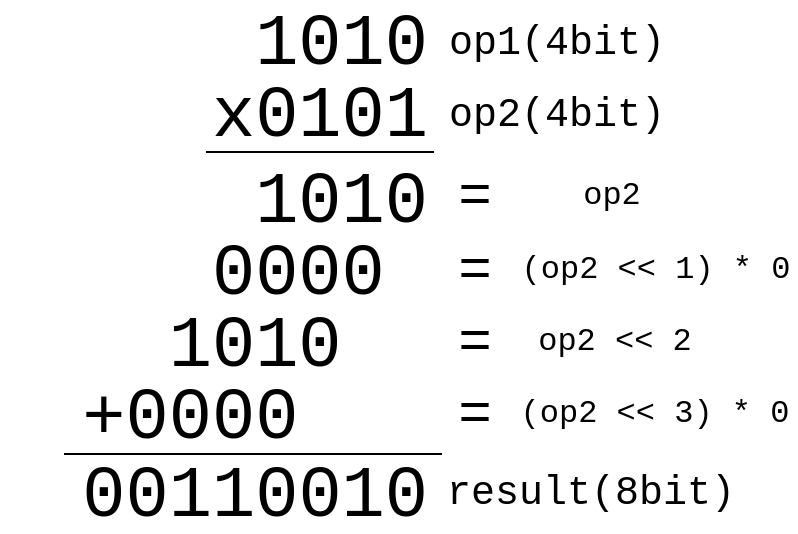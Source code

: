 <mxfile version="26.2.13">
  <diagram name="ページ1" id="puLYda-BTZJdmwbkxdyi">
    <mxGraphModel dx="587" dy="747" grid="0" gridSize="10" guides="1" tooltips="1" connect="1" arrows="1" fold="1" page="0" pageScale="1" pageWidth="827" pageHeight="1169" math="0" shadow="0">
      <root>
        <mxCell id="0" />
        <mxCell id="1" parent="0" />
        <mxCell id="Tn9v4qQKaiQCnDocn9AE-1" value="&lt;div style=&quot;line-height: 100%;&quot;&gt;&lt;font style=&quot;font-size: 36px; line-height: 100%;&quot;&gt;1010&lt;/font&gt;&lt;div&gt;&lt;font style=&quot;font-size: 36px; line-height: 100%;&quot;&gt;x0101&lt;/font&gt;&lt;/div&gt;&lt;/div&gt;" style="rounded=0;whiteSpace=wrap;html=1;align=right;strokeColor=none;fontFamily=Courier New;" vertex="1" parent="1">
          <mxGeometry x="397" y="132" width="112" height="80" as="geometry" />
        </mxCell>
        <mxCell id="Tn9v4qQKaiQCnDocn9AE-2" value="" style="endArrow=none;html=1;rounded=0;fontSize=12;startSize=8;endSize=8;curved=1;fontFamily=Courier New;" edge="1" parent="1">
          <mxGeometry width="50" height="50" relative="1" as="geometry">
            <mxPoint x="396" y="208" as="sourcePoint" />
            <mxPoint x="510" y="208" as="targetPoint" />
          </mxGeometry>
        </mxCell>
        <mxCell id="Tn9v4qQKaiQCnDocn9AE-4" value="&lt;div style=&quot;line-height: 100%;&quot;&gt;&lt;font style=&quot;font-size: 36px; line-height: 100%;&quot;&gt;1010&lt;/font&gt;&lt;div&gt;&lt;font&gt;&lt;span style=&quot;font-size: 36px; line-height: 100%;&quot;&gt;0000&amp;nbsp;&lt;/span&gt;&lt;/font&gt;&lt;/div&gt;&lt;div&gt;&lt;font&gt;&lt;span style=&quot;font-size: 36px; line-height: 100%;&quot;&gt;1010&amp;nbsp;&amp;nbsp;&lt;/span&gt;&lt;/font&gt;&lt;/div&gt;&lt;div&gt;&lt;font&gt;&lt;span style=&quot;font-size: 36px; line-height: 100%;&quot;&gt;+0000&amp;nbsp; &amp;nbsp;&lt;/span&gt;&lt;/font&gt;&lt;/div&gt;&lt;/div&gt;" style="rounded=0;whiteSpace=wrap;html=1;align=right;strokeColor=none;fontFamily=Courier New;" vertex="1" parent="1">
          <mxGeometry x="293" y="209" width="216" height="155" as="geometry" />
        </mxCell>
        <mxCell id="Tn9v4qQKaiQCnDocn9AE-5" value="" style="endArrow=none;html=1;rounded=0;fontSize=12;startSize=8;endSize=8;curved=1;fontFamily=Courier New;" edge="1" parent="1">
          <mxGeometry width="50" height="50" relative="1" as="geometry">
            <mxPoint x="325" y="359" as="sourcePoint" />
            <mxPoint x="514" y="359" as="targetPoint" />
          </mxGeometry>
        </mxCell>
        <mxCell id="Tn9v4qQKaiQCnDocn9AE-6" style="edgeStyle=none;curved=1;rounded=0;orthogonalLoop=1;jettySize=auto;html=1;exitX=0.5;exitY=1;exitDx=0;exitDy=0;fontSize=12;startSize=8;endSize=8;fontFamily=Courier New;" edge="1" parent="1" source="Tn9v4qQKaiQCnDocn9AE-4" target="Tn9v4qQKaiQCnDocn9AE-4">
          <mxGeometry relative="1" as="geometry" />
        </mxCell>
        <mxCell id="Tn9v4qQKaiQCnDocn9AE-7" value="&lt;div style=&quot;line-height: 100%;&quot;&gt;&lt;font style=&quot;font-size: 36px; line-height: 100%;&quot;&gt;00110010&lt;/font&gt;&lt;/div&gt;" style="rounded=0;whiteSpace=wrap;html=1;align=right;strokeColor=none;fontFamily=Courier New;" vertex="1" parent="1">
          <mxGeometry x="329" y="364" width="180" height="32" as="geometry" />
        </mxCell>
        <mxCell id="Tn9v4qQKaiQCnDocn9AE-11" value="op2" style="text;strokeColor=none;align=center;fillColor=none;html=1;verticalAlign=middle;whiteSpace=wrap;rounded=0;fontSize=16;fontFamily=Courier New;" vertex="1" parent="1">
          <mxGeometry x="547" y="215.14" width="104" height="30" as="geometry" />
        </mxCell>
        <mxCell id="Tn9v4qQKaiQCnDocn9AE-12" value="(op2 &amp;lt;&amp;lt; 1) * 0" style="text;strokeColor=none;align=center;fillColor=none;html=1;verticalAlign=middle;whiteSpace=wrap;rounded=0;fontSize=16;fontFamily=Courier New;" vertex="1" parent="1">
          <mxGeometry x="552" y="252" width="138" height="30" as="geometry" />
        </mxCell>
        <mxCell id="Tn9v4qQKaiQCnDocn9AE-13" value="op2 &amp;lt;&amp;lt; 2" style="text;strokeColor=none;align=center;fillColor=none;html=1;verticalAlign=middle;whiteSpace=wrap;rounded=0;fontSize=16;fontFamily=Courier New;" vertex="1" parent="1">
          <mxGeometry x="547" y="288" width="107" height="30" as="geometry" />
        </mxCell>
        <mxCell id="Tn9v4qQKaiQCnDocn9AE-14" value="(op2 &amp;lt;&amp;lt; 3) * 0" style="text;strokeColor=none;align=center;fillColor=none;html=1;verticalAlign=middle;whiteSpace=wrap;rounded=0;fontSize=16;fontFamily=Courier New;" vertex="1" parent="1">
          <mxGeometry x="550" y="323.86" width="141" height="30" as="geometry" />
        </mxCell>
        <mxCell id="Tn9v4qQKaiQCnDocn9AE-17" value="result(8bit)" style="text;html=1;align=center;verticalAlign=middle;resizable=0;points=[];autosize=1;strokeColor=none;fillColor=none;fontSize=20;fontFamily=Courier New;" vertex="1" parent="1">
          <mxGeometry x="507" y="360" width="162" height="36" as="geometry" />
        </mxCell>
        <mxCell id="Tn9v4qQKaiQCnDocn9AE-18" value="op2(4bit)" style="text;html=1;align=center;verticalAlign=middle;resizable=0;points=[];autosize=1;strokeColor=none;fillColor=none;fontSize=20;fontFamily=Courier New;" vertex="1" parent="1">
          <mxGeometry x="508" y="171" width="126" height="36" as="geometry" />
        </mxCell>
        <mxCell id="Tn9v4qQKaiQCnDocn9AE-19" value="op1(4bit)" style="text;html=1;align=center;verticalAlign=middle;resizable=0;points=[];autosize=1;strokeColor=none;fillColor=none;fontSize=20;fontFamily=Courier New;" vertex="1" parent="1">
          <mxGeometry x="508" y="135" width="126" height="36" as="geometry" />
        </mxCell>
        <mxCell id="Tn9v4qQKaiQCnDocn9AE-20" value="=" style="text;strokeColor=none;align=center;fillColor=none;html=1;verticalAlign=middle;whiteSpace=wrap;rounded=0;fontSize=28;fontFamily=Courier New;" vertex="1" parent="1">
          <mxGeometry x="514" y="215.14" width="33" height="30" as="geometry" />
        </mxCell>
        <mxCell id="Tn9v4qQKaiQCnDocn9AE-24" value="=" style="text;strokeColor=none;align=center;fillColor=none;html=1;verticalAlign=middle;whiteSpace=wrap;rounded=0;fontSize=28;fontFamily=Courier New;" vertex="1" parent="1">
          <mxGeometry x="514" y="252" width="33" height="30" as="geometry" />
        </mxCell>
        <mxCell id="Tn9v4qQKaiQCnDocn9AE-25" value="=" style="text;strokeColor=none;align=center;fillColor=none;html=1;verticalAlign=middle;whiteSpace=wrap;rounded=0;fontSize=28;fontFamily=Courier New;" vertex="1" parent="1">
          <mxGeometry x="514" y="288" width="33" height="30" as="geometry" />
        </mxCell>
        <mxCell id="Tn9v4qQKaiQCnDocn9AE-26" value="=" style="text;strokeColor=none;align=center;fillColor=none;html=1;verticalAlign=middle;whiteSpace=wrap;rounded=0;fontSize=28;fontFamily=Courier New;" vertex="1" parent="1">
          <mxGeometry x="514" y="323.86" width="33" height="30" as="geometry" />
        </mxCell>
      </root>
    </mxGraphModel>
  </diagram>
</mxfile>
